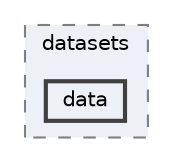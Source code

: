 digraph "/home/jam/Research/IRES-2025/dev/src/llm-scripts/testing/hypothesis-testing/hyp-env/lib/python3.12/site-packages/sklearn/datasets/data"
{
 // LATEX_PDF_SIZE
  bgcolor="transparent";
  edge [fontname=Helvetica,fontsize=10,labelfontname=Helvetica,labelfontsize=10];
  node [fontname=Helvetica,fontsize=10,shape=box,height=0.2,width=0.4];
  compound=true
  subgraph clusterdir_2dac94b24eb5be381c7300be5d6ec5dc {
    graph [ bgcolor="#edf0f7", pencolor="grey50", label="datasets", fontname=Helvetica,fontsize=10 style="filled,dashed", URL="dir_2dac94b24eb5be381c7300be5d6ec5dc.html",tooltip=""]
  dir_d7518d68e7665413ee37bf281a032fa8 [label="data", fillcolor="#edf0f7", color="grey25", style="filled,bold", URL="dir_d7518d68e7665413ee37bf281a032fa8.html",tooltip=""];
  }
}
